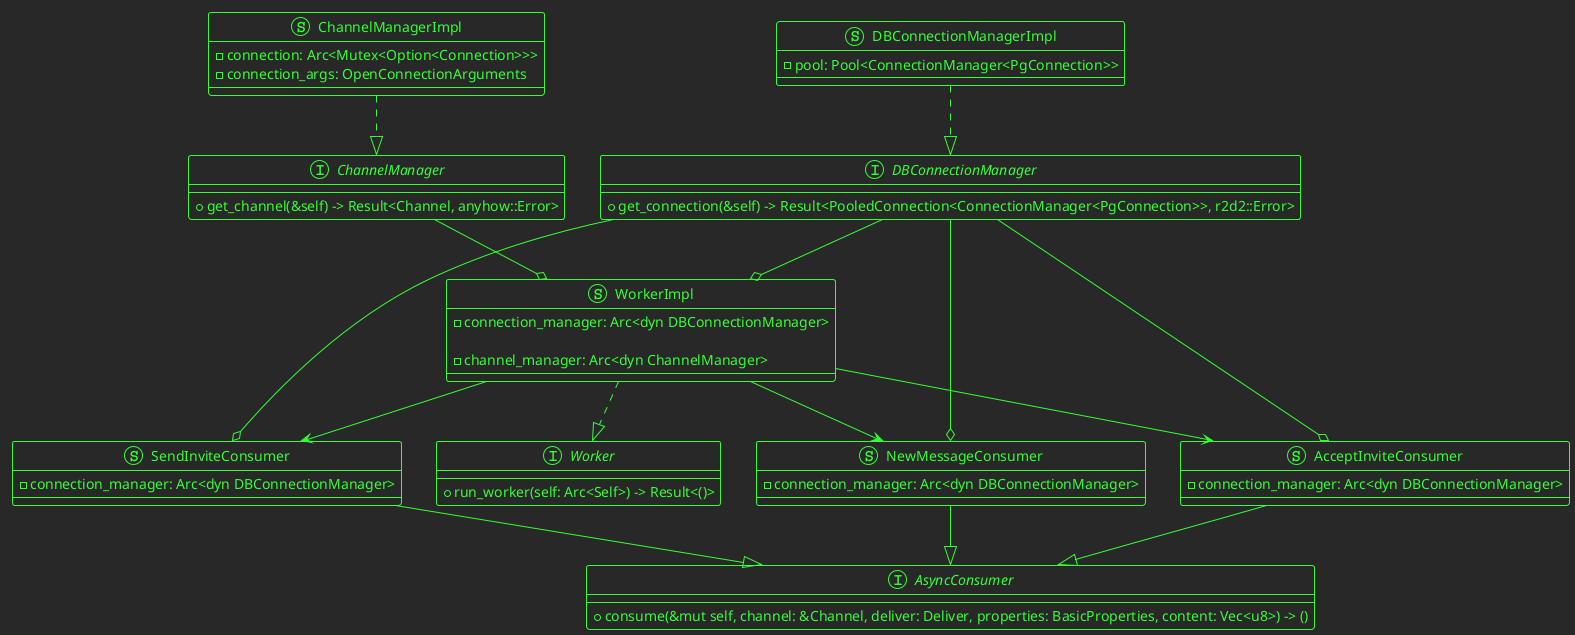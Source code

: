 @startuml
!theme crt-green
top to bottom direction

interface Worker{
    + run_worker(self: Arc<Self>) -> Result<()>
}

struct WorkerImpl{
    - connection_manager: Arc<dyn DBConnectionManager>

    - channel_manager: Arc<dyn ChannelManager>
}

WorkerImpl ..|> Worker

interface ChannelManager {
    + get_channel(&self) -> Result<Channel, anyhow::Error>
}

struct ChannelManagerImpl {
    - connection: Arc<Mutex<Option<Connection>>>
    - connection_args: OpenConnectionArguments
}

ChannelManagerImpl ..|> ChannelManager

ChannelManager --o WorkerImpl

interface DBConnectionManager {
    + get_connection(&self) -> Result<PooledConnection<ConnectionManager<PgConnection>>, r2d2::Error>
}

struct DBConnectionManagerImpl {
    - pool: Pool<ConnectionManager<PgConnection>>
}

DBConnectionManagerImpl ..|> DBConnectionManager

DBConnectionManager --o WorkerImpl

struct SendInviteConsumer {
    - connection_manager: Arc<dyn DBConnectionManager>
}

DBConnectionManager --o SendInviteConsumer

SendInviteConsumer --|> AsyncConsumer
interface AsyncConsumer {
     + consume(&mut self, channel: &Channel, deliver: Deliver, properties: BasicProperties, content: Vec<u8>) -> ()
}

struct NewMessageConsumer {
    - connection_manager: Arc<dyn DBConnectionManager>
}

DBConnectionManager --o NewMessageConsumer

NewMessageConsumer --|> AsyncConsumer

struct AcceptInviteConsumer {
    - connection_manager: Arc<dyn DBConnectionManager>
}

DBConnectionManager --o AcceptInviteConsumer

AcceptInviteConsumer --|> AsyncConsumer

WorkerImpl --> SendInviteConsumer
WorkerImpl --> NewMessageConsumer
WorkerImpl --> AcceptInviteConsumer
@enduml